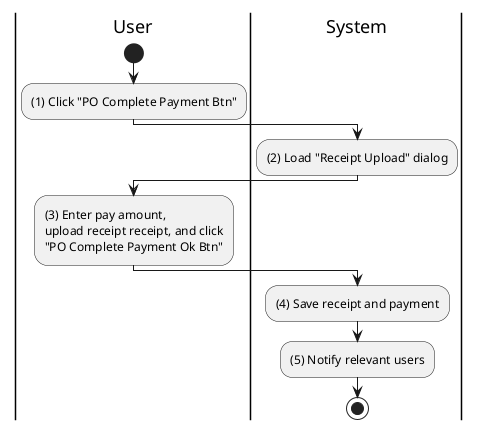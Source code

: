 @startuml purchase-order-complete-payment
|u|User
|s|System

|u|
start
:(1) Click "PO Complete Payment Btn";

|s|
:(2) Load "Receipt Upload" dialog;

|u|
:(3) Enter pay amount,\nupload receipt receipt, and click\n"PO Complete Payment Ok Btn";

|s|
:(4) Save receipt and payment;
:(5) Notify relevant users;
stop
@enduml